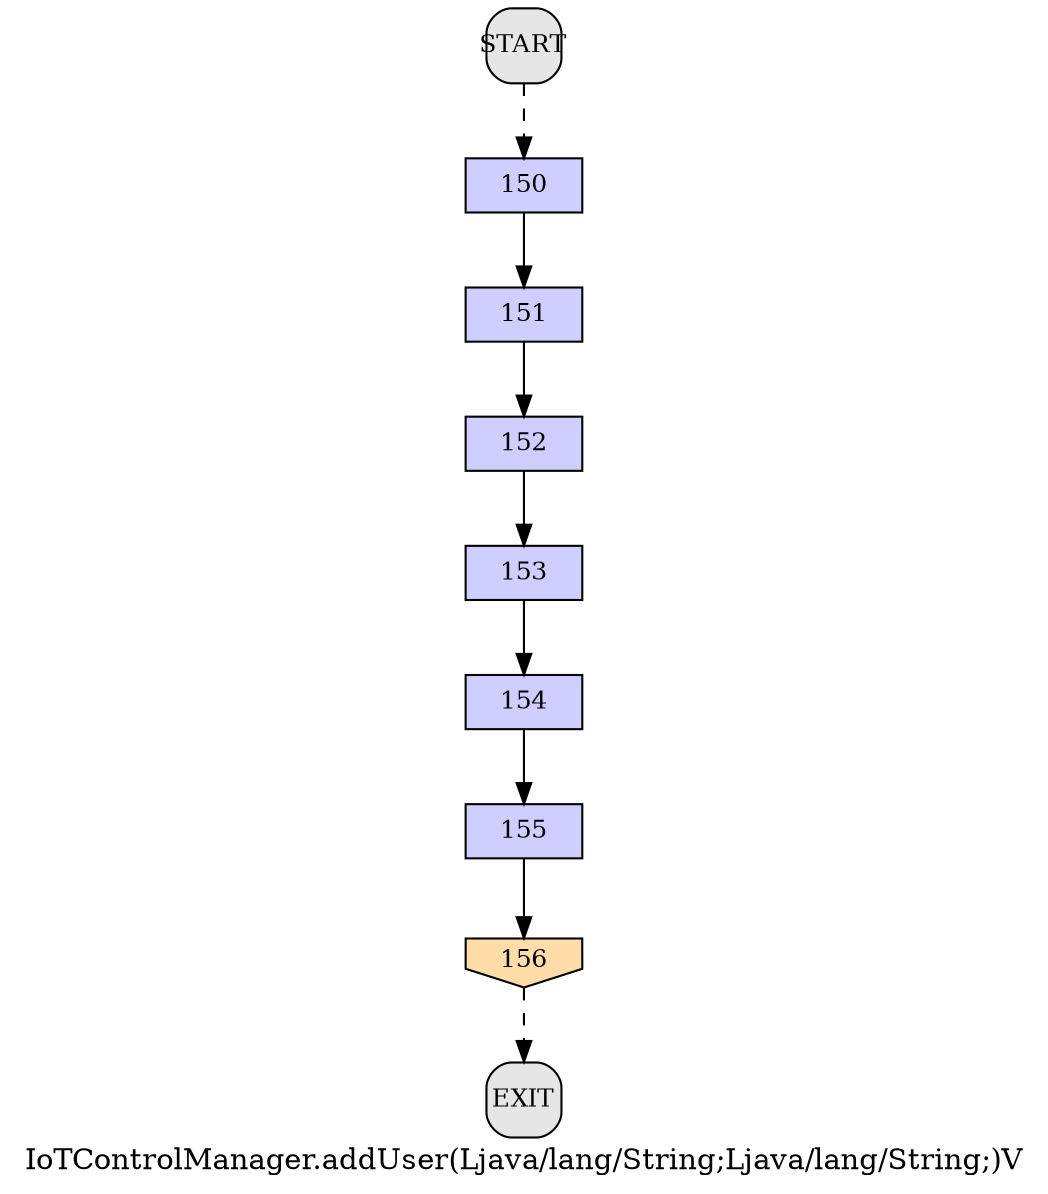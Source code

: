 /* --------------------------------------------------- */
/* Generated by Dr. Garbage Control Flow Graph Factory */
/* http://www.drgarbage.com                            */
/* Version: 4.5.0.201508311741                         */
/* Retrieved on: 2015-12-01 08:09:23.768               */
/* --------------------------------------------------- */
digraph "IoTControlManager.addUser(Ljava/lang/String;Ljava/lang/String;)V" {
 graph [label="IoTControlManager.addUser(Ljava/lang/String;Ljava/lang/String;)V"];
 2 [label="150", shape=box, style=filled, fillcolor="#CECEFF", fixedsize=true, fontsize=12, width=0.78, height=0.36 ]
 3 [label="151", shape=box, style=filled, fillcolor="#CECEFF", fixedsize=true, fontsize=12, width=0.78, height=0.36 ]
 4 [label="152", shape=box, style=filled, fillcolor="#CECEFF", fixedsize=true, fontsize=12, width=0.78, height=0.36 ]
 5 [label="153", shape=box, style=filled, fillcolor="#CECEFF", fixedsize=true, fontsize=12, width=0.78, height=0.36 ]
 6 [label="154", shape=box, style=filled, fillcolor="#CECEFF", fixedsize=true, fontsize=12, width=0.78, height=0.36 ]
 7 [label="155", shape=box, style=filled, fillcolor="#CECEFF", fixedsize=true, fontsize=12, width=0.78, height=0.36 ]
 8 [label="156", shape=invhouse, style=filled, fillcolor="#FFDCA8", fixedsize=true, fontsize=12, width=0.78, height=0.36 ]
 9 [label="START", shape=box, style="filled, rounded", fillcolor="#E6E6E6", fixedsize=true, fontsize=12, width=0.5, height=0.5 ]
 10 [label="EXIT", shape=box, style="filled, rounded", fillcolor="#E6E6E6", fixedsize=true, fontsize=12, width=0.5, height=0.5 ]
 9 -> 2 [label="", style=dashed ]
 2 -> 3 [label="", style=solid ]
 3 -> 4 [label="", style=solid ]
 4 -> 5 [label="", style=solid ]
 5 -> 6 [label="", style=solid ]
 6 -> 7 [label="", style=solid ]
 7 -> 8 [label="", style=solid ]
 8 -> 10 [label="", style=dashed ]
}
